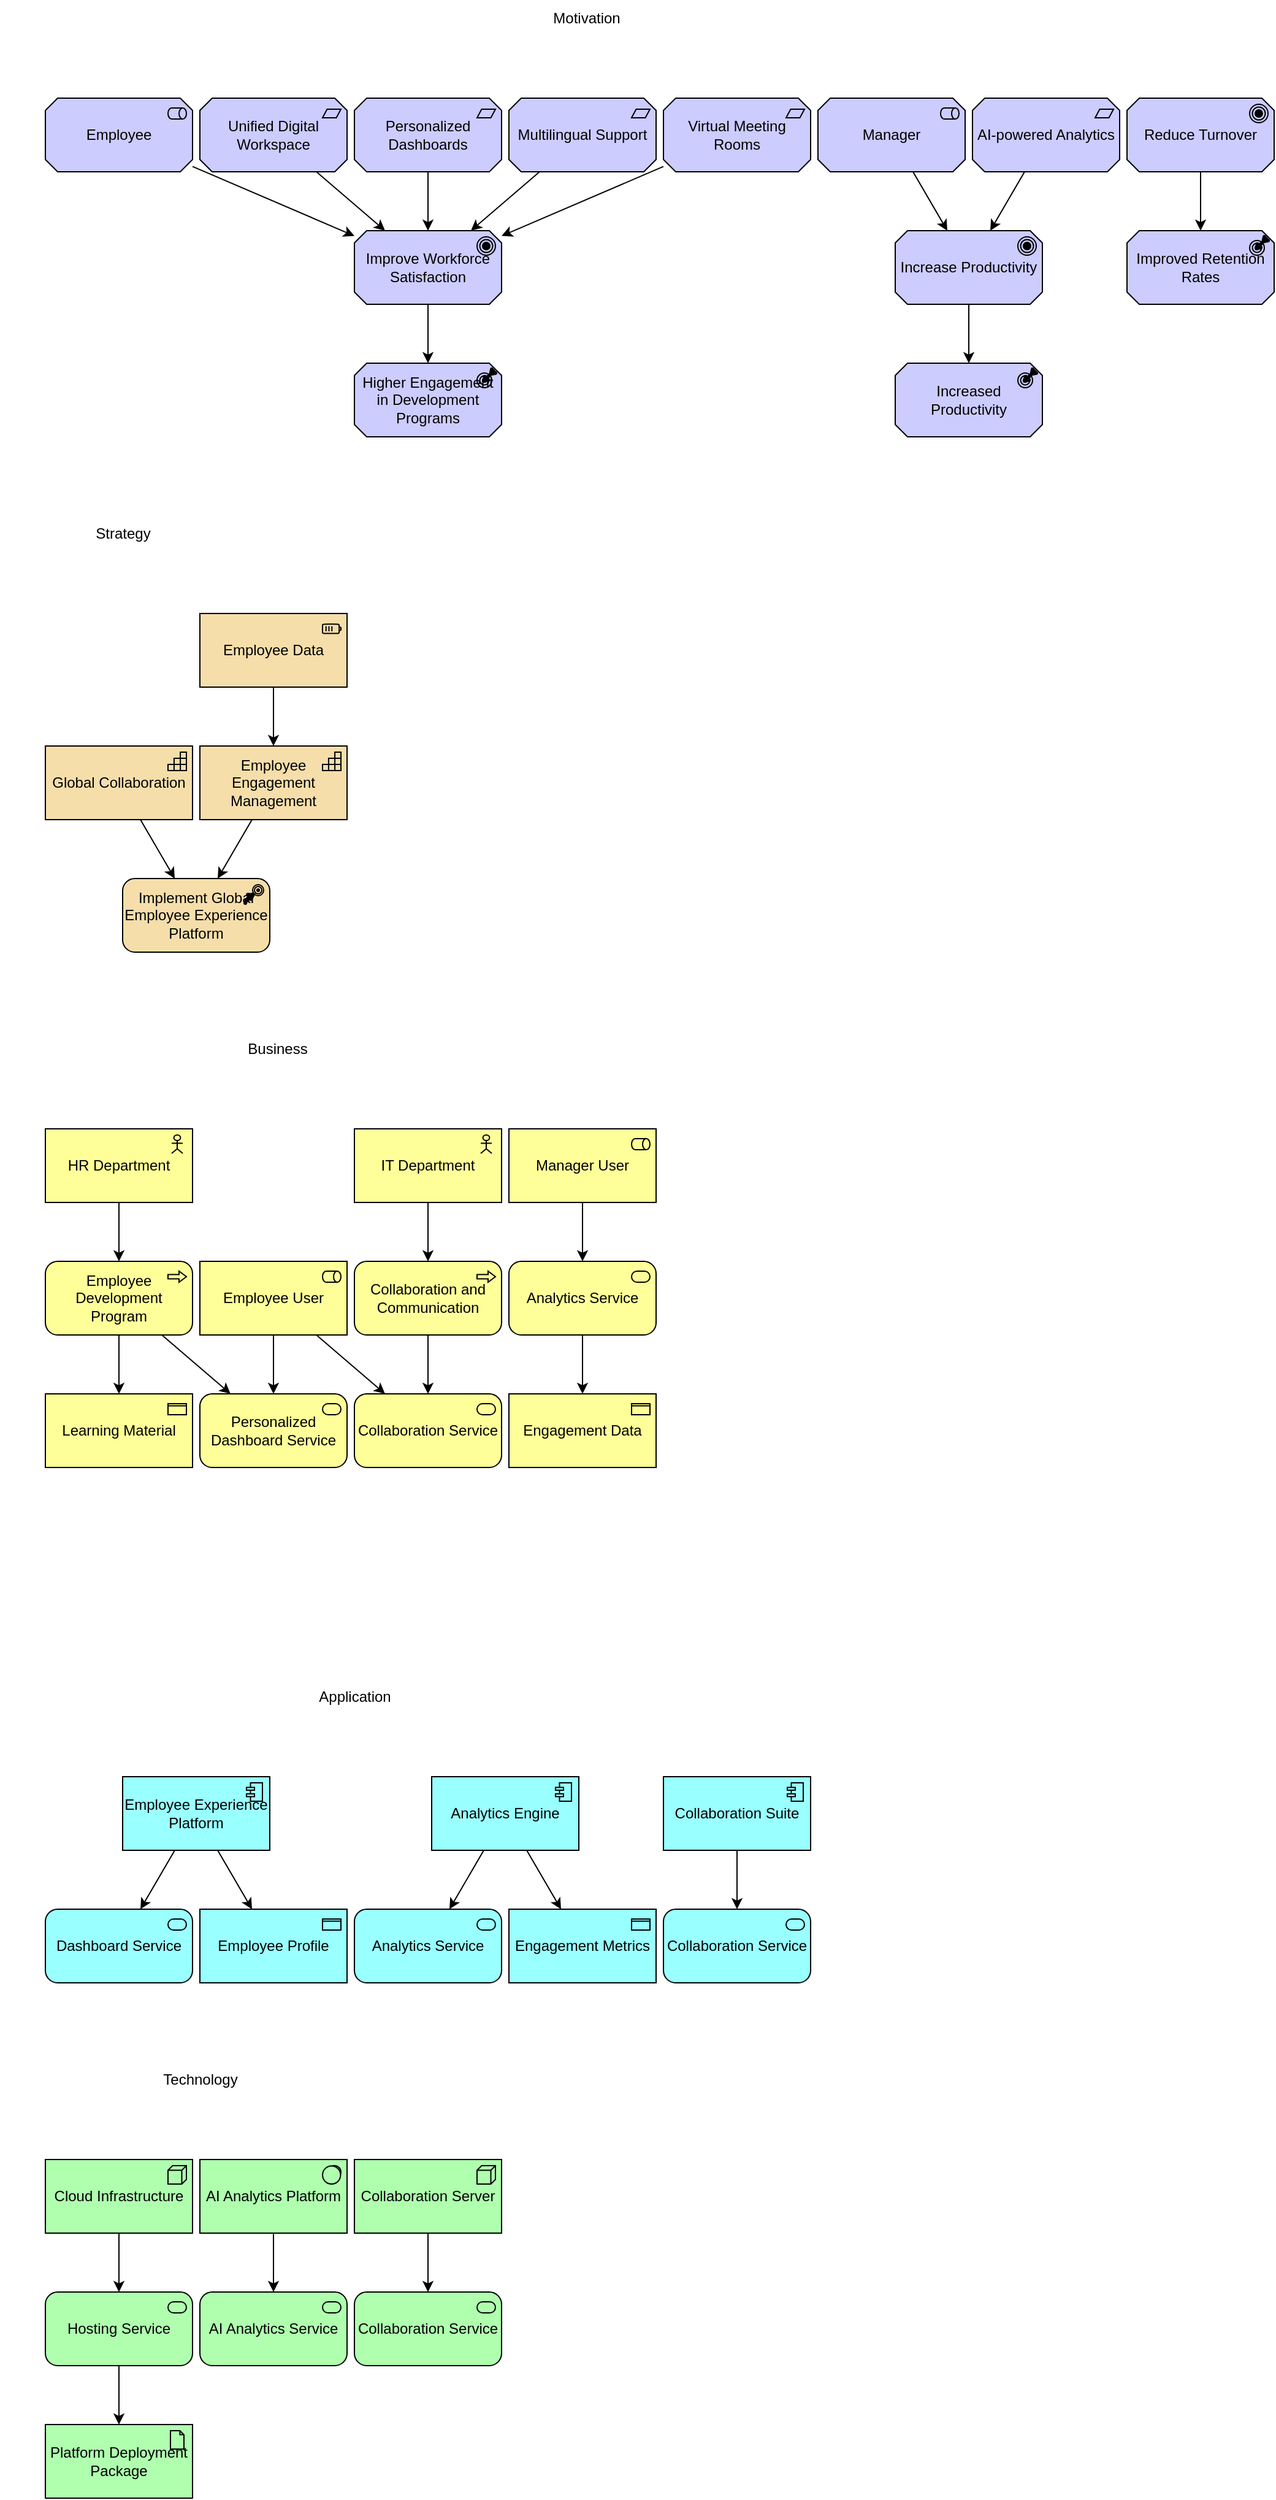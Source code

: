 <?xml version='1.0' encoding='UTF-8'?>
<mxfile version="1.0" encoding="UTF-8"><diagram name="ArchiMate Model" id="archimate_diagram"><mxGraphModel dx="1050" dy="522" grid="1" gridSize="10"><root><mxCell id="0" /><mxCell id="1" parent="0" /><mxCell id="label_Motivation" value="Motivation" style="text;html=1;align=center;verticalAlign=middle;resizable=0;points=[];" vertex="1" parent="1"><mxGeometry x="418.0" y="-264.0" width="200" height="30" as="geometry" /></mxCell><mxCell id="elem_mot1" value="Employee" style="html=1;outlineConnect=0;whiteSpace=wrap;fillColor=#CCCCFF;shape=mxgraph.archimate3.application;appType=role;archiType=oct;" vertex="1" parent="1"><mxGeometry x="77.0" y="-184.0" width="120" height="60" as="geometry" /></mxCell><mxCell id="elem_mot2" value="Manager" style="html=1;outlineConnect=0;whiteSpace=wrap;fillColor=#CCCCFF;shape=mxgraph.archimate3.application;appType=role;archiType=oct;" vertex="1" parent="1"><mxGeometry x="707.0" y="-184.0" width="120" height="60" as="geometry" /></mxCell><mxCell id="elem_mot3" value="Improve Workforce Satisfaction" style="html=1;outlineConnect=0;whiteSpace=wrap;fillColor=#CCCCFF;shape=mxgraph.archimate3.application;appType=goal;archiType=oct;" vertex="1" parent="1"><mxGeometry x="329.0" y="-76.0" width="120" height="60" as="geometry" /></mxCell><mxCell id="elem_mot4" value="Reduce Turnover" style="html=1;outlineConnect=0;whiteSpace=wrap;fillColor=#CCCCFF;shape=mxgraph.archimate3.application;appType=goal;archiType=oct;" vertex="1" parent="1"><mxGeometry x="959.0" y="-184.0" width="120" height="60" as="geometry" /></mxCell><mxCell id="elem_mot5" value="Increase Productivity" style="html=1;outlineConnect=0;whiteSpace=wrap;fillColor=#CCCCFF;shape=mxgraph.archimate3.application;appType=goal;archiType=oct;" vertex="1" parent="1"><mxGeometry x="770.0" y="-76.0" width="120" height="60" as="geometry" /></mxCell><mxCell id="elem_mot6" value="Unified Digital Workspace" style="html=1;outlineConnect=0;whiteSpace=wrap;fillColor=#CCCCFF;shape=mxgraph.archimate3.application;appType=requirement;archiType=oct;" vertex="1" parent="1"><mxGeometry x="203.0" y="-184.0" width="120" height="60" as="geometry" /></mxCell><mxCell id="elem_mot7" value="Personalized Dashboards" style="html=1;outlineConnect=0;whiteSpace=wrap;fillColor=#CCCCFF;shape=mxgraph.archimate3.application;appType=requirement;archiType=oct;" vertex="1" parent="1"><mxGeometry x="329.0" y="-184.0" width="120" height="60" as="geometry" /></mxCell><mxCell id="elem_mot8" value="AI-powered Analytics" style="html=1;outlineConnect=0;whiteSpace=wrap;fillColor=#CCCCFF;shape=mxgraph.archimate3.application;appType=requirement;archiType=oct;" vertex="1" parent="1"><mxGeometry x="833.0" y="-184.0" width="120" height="60" as="geometry" /></mxCell><mxCell id="elem_mot9" value="Multilingual Support" style="html=1;outlineConnect=0;whiteSpace=wrap;fillColor=#CCCCFF;shape=mxgraph.archimate3.application;appType=requirement;archiType=oct;" vertex="1" parent="1"><mxGeometry x="455.0" y="-184.0" width="120" height="60" as="geometry" /></mxCell><mxCell id="elem_mot10" value="Virtual Meeting Rooms" style="html=1;outlineConnect=0;whiteSpace=wrap;fillColor=#CCCCFF;shape=mxgraph.archimate3.application;appType=requirement;archiType=oct;" vertex="1" parent="1"><mxGeometry x="581.0" y="-184.0" width="120" height="60" as="geometry" /></mxCell><mxCell id="elem_mot11" value="Higher Engagement in Development Programs" style="html=1;outlineConnect=0;whiteSpace=wrap;fillColor=#CCCCFF;shape=mxgraph.archimate3.application;appType=outcome;archiType=oct;" vertex="1" parent="1"><mxGeometry x="329.0" y="32.0" width="120" height="60" as="geometry" /></mxCell><mxCell id="elem_mot12" value="Improved Retention Rates" style="html=1;outlineConnect=0;whiteSpace=wrap;fillColor=#CCCCFF;shape=mxgraph.archimate3.application;appType=outcome;archiType=oct;" vertex="1" parent="1"><mxGeometry x="959.0" y="-76.0" width="120" height="60" as="geometry" /></mxCell><mxCell id="elem_mot13" value="Increased Productivity" style="html=1;outlineConnect=0;whiteSpace=wrap;fillColor=#CCCCFF;shape=mxgraph.archimate3.application;appType=outcome;archiType=oct;" vertex="1" parent="1"><mxGeometry x="770.0" y="32.0" width="120" height="60" as="geometry" /></mxCell><mxCell id="conn_elem_mot1_elem_mot3" style="html=1;shape=mxgraph.archimate3.relationship;archiType=influence;" edge="1" source="elem_mot1" target="elem_mot3" parent="1"><mxGeometry relative="1" as="geometry" /></mxCell><mxCell id="conn_elem_mot2_elem_mot5" style="html=1;shape=mxgraph.archimate3.relationship;archiType=influence;" edge="1" source="elem_mot2" target="elem_mot5" parent="1"><mxGeometry relative="1" as="geometry" /></mxCell><mxCell id="conn_elem_mot3_elem_mot11" style="html=1;shape=mxgraph.archimate3.relationship;archiType=influence;" edge="1" source="elem_mot3" target="elem_mot11" parent="1"><mxGeometry relative="1" as="geometry" /></mxCell><mxCell id="conn_elem_mot4_elem_mot12" style="html=1;shape=mxgraph.archimate3.relationship;archiType=influence;" edge="1" source="elem_mot4" target="elem_mot12" parent="1"><mxGeometry relative="1" as="geometry" /></mxCell><mxCell id="conn_elem_mot5_elem_mot13" style="html=1;shape=mxgraph.archimate3.relationship;archiType=influence;" edge="1" source="elem_mot5" target="elem_mot13" parent="1"><mxGeometry relative="1" as="geometry" /></mxCell><mxCell id="conn_elem_mot6_elem_mot3" style="html=1;shape=mxgraph.archimate3.relationship;archiType=influence;" edge="1" source="elem_mot6" target="elem_mot3" parent="1"><mxGeometry relative="1" as="geometry" /></mxCell><mxCell id="conn_elem_mot7_elem_mot3" style="html=1;shape=mxgraph.archimate3.relationship;archiType=influence;" edge="1" source="elem_mot7" target="elem_mot3" parent="1"><mxGeometry relative="1" as="geometry" /></mxCell><mxCell id="conn_elem_mot8_elem_mot5" style="html=1;shape=mxgraph.archimate3.relationship;archiType=influence;" edge="1" source="elem_mot8" target="elem_mot5" parent="1"><mxGeometry relative="1" as="geometry" /></mxCell><mxCell id="conn_elem_mot9_elem_mot3" style="html=1;shape=mxgraph.archimate3.relationship;archiType=influence;" edge="1" source="elem_mot9" target="elem_mot3" parent="1"><mxGeometry relative="1" as="geometry" /></mxCell><mxCell id="conn_elem_mot10_elem_mot3" style="html=1;shape=mxgraph.archimate3.relationship;archiType=influence;" edge="1" source="elem_mot10" target="elem_mot3" parent="1"><mxGeometry relative="1" as="geometry" /></mxCell><mxCell id="label_Strategy" value="Strategy" style="text;html=1;align=center;verticalAlign=middle;resizable=0;points=[];" vertex="1" parent="1"><mxGeometry x="40.0" y="156.0" width="200" height="30" as="geometry" /></mxCell><mxCell id="elem_str1" value="Employee Engagement Management" style="html=1;outlineConnect=0;whiteSpace=wrap;fillColor=#F5DEAA;shape=mxgraph.archimate3.application;appType=capability;archiType=square;" vertex="1" parent="1"><mxGeometry x="203.0" y="344.0" width="120" height="60" as="geometry" /></mxCell><mxCell id="elem_str2" value="Global Collaboration" style="html=1;outlineConnect=0;whiteSpace=wrap;fillColor=#F5DEAA;shape=mxgraph.archimate3.application;appType=capability;archiType=square;" vertex="1" parent="1"><mxGeometry x="77.0" y="344.0" width="120" height="60" as="geometry" /></mxCell><mxCell id="elem_str3" value="Employee Data" style="html=1;outlineConnect=0;whiteSpace=wrap;fillColor=#F5DEAA;shape=mxgraph.archimate3.application;appType=resource;archiType=square;" vertex="1" parent="1"><mxGeometry x="203.0" y="236.0" width="120" height="60" as="geometry" /></mxCell><mxCell id="elem_str4" value="Implement Global Employee Experience Platform" style="html=1;outlineConnect=0;whiteSpace=wrap;fillColor=#F5DEAA;shape=mxgraph.archimate3.application;appType=course;archiType=rounded;" vertex="1" parent="1"><mxGeometry x="140.0" y="452.0" width="120" height="60" as="geometry" /></mxCell><mxCell id="conn_elem_str1_elem_str4" style="html=1;shape=mxgraph.archimate3.relationship;archiType=assignment;" edge="1" source="elem_str1" target="elem_str4" parent="1"><mxGeometry relative="1" as="geometry" /></mxCell><mxCell id="conn_elem_str2_elem_str4" style="html=1;shape=mxgraph.archimate3.relationship;archiType=assignment;" edge="1" source="elem_str2" target="elem_str4" parent="1"><mxGeometry relative="1" as="geometry" /></mxCell><mxCell id="conn_elem_str3_elem_str1" style="html=1;shape=mxgraph.archimate3.relationship;archiType=association;" edge="1" source="elem_str3" target="elem_str1" parent="1"><mxGeometry relative="1" as="geometry" /></mxCell><mxCell id="label_Business" value="Business" style="text;html=1;align=center;verticalAlign=middle;resizable=0;points=[];" vertex="1" parent="1"><mxGeometry x="166.0" y="576.0" width="200" height="30" as="geometry" /></mxCell><mxCell id="elem_bus1" value="HR Department" style="html=1;outlineConnect=0;whiteSpace=wrap;fillColor=#FFFF99;shape=mxgraph.archimate3.application;appType=actor;archiType=square;" vertex="1" parent="1"><mxGeometry x="77.0" y="656.0" width="120" height="60" as="geometry" /></mxCell><mxCell id="elem_bus2" value="IT Department" style="html=1;outlineConnect=0;whiteSpace=wrap;fillColor=#FFFF99;shape=mxgraph.archimate3.application;appType=actor;archiType=square;" vertex="1" parent="1"><mxGeometry x="329.0" y="656.0" width="120" height="60" as="geometry" /></mxCell><mxCell id="elem_bus3" value="Employee User" style="html=1;outlineConnect=0;whiteSpace=wrap;fillColor=#FFFF99;shape=mxgraph.archimate3.application;appType=role;archiType=square;" vertex="1" parent="1"><mxGeometry x="203.0" y="764.0" width="120" height="60" as="geometry" /></mxCell><mxCell id="elem_bus4" value="Manager User" style="html=1;outlineConnect=0;whiteSpace=wrap;fillColor=#FFFF99;shape=mxgraph.archimate3.application;appType=role;archiType=square;" vertex="1" parent="1"><mxGeometry x="455.0" y="656.0" width="120" height="60" as="geometry" /></mxCell><mxCell id="elem_bus5" value="Employee Development Program" style="html=1;outlineConnect=0;whiteSpace=wrap;fillColor=#FFFF99;shape=mxgraph.archimate3.application;appType=proc;archiType=rounded;" vertex="1" parent="1"><mxGeometry x="77.0" y="764.0" width="120" height="60" as="geometry" /></mxCell><mxCell id="elem_bus6" value="Collaboration and Communication" style="html=1;outlineConnect=0;whiteSpace=wrap;fillColor=#FFFF99;shape=mxgraph.archimate3.application;appType=proc;archiType=rounded;" vertex="1" parent="1"><mxGeometry x="329.0" y="764.0" width="120" height="60" as="geometry" /></mxCell><mxCell id="elem_bus7" value="Personalized Dashboard Service" style="html=1;outlineConnect=0;whiteSpace=wrap;fillColor=#FFFF99;shape=mxgraph.archimate3.application;appType=serv;archiType=rounded;" vertex="1" parent="1"><mxGeometry x="203.0" y="872.0" width="120" height="60" as="geometry" /></mxCell><mxCell id="elem_bus8" value="Analytics Service" style="html=1;outlineConnect=0;whiteSpace=wrap;fillColor=#FFFF99;shape=mxgraph.archimate3.application;appType=serv;archiType=rounded;" vertex="1" parent="1"><mxGeometry x="455.0" y="764.0" width="120" height="60" as="geometry" /></mxCell><mxCell id="elem_bus9" value="Collaboration Service" style="html=1;outlineConnect=0;whiteSpace=wrap;fillColor=#FFFF99;shape=mxgraph.archimate3.application;appType=serv;archiType=rounded;" vertex="1" parent="1"><mxGeometry x="329.0" y="872.0" width="120" height="60" as="geometry" /></mxCell><mxCell id="elem_bus10" value="Learning Material" style="html=1;outlineConnect=0;whiteSpace=wrap;fillColor=#FFFF99;shape=mxgraph.archimate3.application;appType=passive;archiType=square;" vertex="1" parent="1"><mxGeometry x="77.0" y="872.0" width="120" height="60" as="geometry" /></mxCell><mxCell id="elem_bus11" value="Engagement Data" style="html=1;outlineConnect=0;whiteSpace=wrap;fillColor=#FFFF99;shape=mxgraph.archimate3.application;appType=passive;archiType=square;" vertex="1" parent="1"><mxGeometry x="455.0" y="872.0" width="120" height="60" as="geometry" /></mxCell><mxCell id="conn_elem_bus1_elem_bus5" style="html=1;shape=mxgraph.archimate3.relationship;archiType=assignment;" edge="1" source="elem_bus1" target="elem_bus5" parent="1"><mxGeometry relative="1" as="geometry" /></mxCell><mxCell id="conn_elem_bus2_elem_bus6" style="html=1;shape=mxgraph.archimate3.relationship;archiType=assignment;" edge="1" source="elem_bus2" target="elem_bus6" parent="1"><mxGeometry relative="1" as="geometry" /></mxCell><mxCell id="conn_elem_bus3_elem_bus7" style="html=1;shape=mxgraph.archimate3.relationship;archiType=access;" edge="1" source="elem_bus3" target="elem_bus7" parent="1"><mxGeometry relative="1" as="geometry" /></mxCell><mxCell id="conn_elem_bus3_elem_bus9" style="html=1;shape=mxgraph.archimate3.relationship;archiType=access;" edge="1" source="elem_bus3" target="elem_bus9" parent="1"><mxGeometry relative="1" as="geometry" /></mxCell><mxCell id="conn_elem_bus4_elem_bus8" style="html=1;shape=mxgraph.archimate3.relationship;archiType=access;" edge="1" source="elem_bus4" target="elem_bus8" parent="1"><mxGeometry relative="1" as="geometry" /></mxCell><mxCell id="conn_elem_bus5_elem_bus7" style="html=1;shape=mxgraph.archimate3.relationship;archiType=serving;" edge="1" source="elem_bus5" target="elem_bus7" parent="1"><mxGeometry relative="1" as="geometry" /></mxCell><mxCell id="conn_elem_bus5_elem_bus10" style="html=1;shape=mxgraph.archimate3.relationship;archiType=access;" edge="1" source="elem_bus5" target="elem_bus10" parent="1"><mxGeometry relative="1" as="geometry" /></mxCell><mxCell id="conn_elem_bus6_elem_bus9" style="html=1;shape=mxgraph.archimate3.relationship;archiType=serving;" edge="1" source="elem_bus6" target="elem_bus9" parent="1"><mxGeometry relative="1" as="geometry" /></mxCell><mxCell id="conn_elem_bus8_elem_bus11" style="html=1;shape=mxgraph.archimate3.relationship;archiType=access;" edge="1" source="elem_bus8" target="elem_bus11" parent="1"><mxGeometry relative="1" as="geometry" /></mxCell><mxCell id="label_Application" value="Application" style="text;html=1;align=center;verticalAlign=middle;resizable=0;points=[];" vertex="1" parent="1"><mxGeometry x="229.0" y="1104.0" width="200" height="30" as="geometry" /></mxCell><mxCell id="elem_app1" value="Employee Experience Platform" style="html=1;outlineConnect=0;whiteSpace=wrap;fillColor=#99ffff;shape=mxgraph.archimate3.application;appType=comp;archiType=square;" vertex="1" parent="1"><mxGeometry x="140.0" y="1184.0" width="120" height="60" as="geometry" /></mxCell><mxCell id="elem_app2" value="Analytics Engine" style="html=1;outlineConnect=0;whiteSpace=wrap;fillColor=#99ffff;shape=mxgraph.archimate3.application;appType=comp;archiType=square;" vertex="1" parent="1"><mxGeometry x="392.0" y="1184.0" width="120" height="60" as="geometry" /></mxCell><mxCell id="elem_app3" value="Collaboration Suite" style="html=1;outlineConnect=0;whiteSpace=wrap;fillColor=#99ffff;shape=mxgraph.archimate3.application;appType=comp;archiType=square;" vertex="1" parent="1"><mxGeometry x="581.0" y="1184.0" width="120" height="60" as="geometry" /></mxCell><mxCell id="elem_app4" value="Dashboard Service" style="html=1;outlineConnect=0;whiteSpace=wrap;fillColor=#99ffff;shape=mxgraph.archimate3.application;appType=serv;archiType=rounded;" vertex="1" parent="1"><mxGeometry x="77.0" y="1292.0" width="120" height="60" as="geometry" /></mxCell><mxCell id="elem_app5" value="Analytics Service" style="html=1;outlineConnect=0;whiteSpace=wrap;fillColor=#99ffff;shape=mxgraph.archimate3.application;appType=serv;archiType=rounded;" vertex="1" parent="1"><mxGeometry x="329.0" y="1292.0" width="120" height="60" as="geometry" /></mxCell><mxCell id="elem_app6" value="Collaboration Service" style="html=1;outlineConnect=0;whiteSpace=wrap;fillColor=#99ffff;shape=mxgraph.archimate3.application;appType=serv;archiType=rounded;" vertex="1" parent="1"><mxGeometry x="581.0" y="1292.0" width="120" height="60" as="geometry" /></mxCell><mxCell id="elem_app7" value="Employee Profile" style="html=1;outlineConnect=0;whiteSpace=wrap;fillColor=#99ffff;shape=mxgraph.archimate3.application;appType=passive;archiType=square;" vertex="1" parent="1"><mxGeometry x="203.0" y="1292.0" width="120" height="60" as="geometry" /></mxCell><mxCell id="elem_app8" value="Engagement Metrics" style="html=1;outlineConnect=0;whiteSpace=wrap;fillColor=#99ffff;shape=mxgraph.archimate3.application;appType=passive;archiType=square;" vertex="1" parent="1"><mxGeometry x="455.0" y="1292.0" width="120" height="60" as="geometry" /></mxCell><mxCell id="conn_elem_app1_elem_app4" style="html=1;shape=mxgraph.archimate3.relationship;archiType=serving;" edge="1" source="elem_app1" target="elem_app4" parent="1"><mxGeometry relative="1" as="geometry" /></mxCell><mxCell id="conn_elem_app2_elem_app5" style="html=1;shape=mxgraph.archimate3.relationship;archiType=serving;" edge="1" source="elem_app2" target="elem_app5" parent="1"><mxGeometry relative="1" as="geometry" /></mxCell><mxCell id="conn_elem_app3_elem_app6" style="html=1;shape=mxgraph.archimate3.relationship;archiType=serving;" edge="1" source="elem_app3" target="elem_app6" parent="1"><mxGeometry relative="1" as="geometry" /></mxCell><mxCell id="conn_elem_app1_elem_app7" style="html=1;shape=mxgraph.archimate3.relationship;archiType=access;" edge="1" source="elem_app1" target="elem_app7" parent="1"><mxGeometry relative="1" as="geometry" /></mxCell><mxCell id="conn_elem_app2_elem_app8" style="html=1;shape=mxgraph.archimate3.relationship;archiType=access;" edge="1" source="elem_app2" target="elem_app8" parent="1"><mxGeometry relative="1" as="geometry" /></mxCell><mxCell id="label_Technology" value="Technology" style="text;html=1;align=center;verticalAlign=middle;resizable=0;points=[];" vertex="1" parent="1"><mxGeometry x="103.0" y="1416.0" width="200" height="30" as="geometry" /></mxCell><mxCell id="elem_tec1" value="Cloud Infrastructure" style="html=1;outlineConnect=0;whiteSpace=wrap;fillColor=#AFFFAF;shape=mxgraph.archimate3.application;appType=node;archiType=square;" vertex="1" parent="1"><mxGeometry x="77.0" y="1496.0" width="120" height="60" as="geometry" /></mxCell><mxCell id="elem_tec2" value="AI Analytics Platform" style="html=1;outlineConnect=0;whiteSpace=wrap;fillColor=#AFFFAF;shape=mxgraph.archimate3.application;appType=sysSw;archiType=square;" vertex="1" parent="1"><mxGeometry x="203.0" y="1496.0" width="120" height="60" as="geometry" /></mxCell><mxCell id="elem_tec3" value="Collaboration Server" style="html=1;outlineConnect=0;whiteSpace=wrap;fillColor=#AFFFAF;shape=mxgraph.archimate3.application;appType=node;archiType=square;" vertex="1" parent="1"><mxGeometry x="329.0" y="1496.0" width="120" height="60" as="geometry" /></mxCell><mxCell id="elem_tec4" value="Hosting Service" style="html=1;outlineConnect=0;whiteSpace=wrap;fillColor=#AFFFAF;shape=mxgraph.archimate3.application;appType=serv;archiType=rounded;" vertex="1" parent="1"><mxGeometry x="77.0" y="1604.0" width="120" height="60" as="geometry" /></mxCell><mxCell id="elem_tec5" value="AI Analytics Service" style="html=1;outlineConnect=0;whiteSpace=wrap;fillColor=#AFFFAF;shape=mxgraph.archimate3.application;appType=serv;archiType=rounded;" vertex="1" parent="1"><mxGeometry x="203.0" y="1604.0" width="120" height="60" as="geometry" /></mxCell><mxCell id="elem_tec6" value="Collaboration Service" style="html=1;outlineConnect=0;whiteSpace=wrap;fillColor=#AFFFAF;shape=mxgraph.archimate3.application;appType=serv;archiType=rounded;" vertex="1" parent="1"><mxGeometry x="329.0" y="1604.0" width="120" height="60" as="geometry" /></mxCell><mxCell id="elem_tec7" value="Platform Deployment Package" style="html=1;outlineConnect=0;whiteSpace=wrap;fillColor=#AFFFAF;shape=mxgraph.archimate3.application;appType=artifact;archiType=square;" vertex="1" parent="1"><mxGeometry x="77.0" y="1712.0" width="120" height="60" as="geometry" /></mxCell><mxCell id="conn_elem_tec1_elem_tec4" style="html=1;shape=mxgraph.archimate3.relationship;archiType=serving;" edge="1" source="elem_tec1" target="elem_tec4" parent="1"><mxGeometry relative="1" as="geometry" /></mxCell><mxCell id="conn_elem_tec2_elem_tec5" style="html=1;shape=mxgraph.archimate3.relationship;archiType=serving;" edge="1" source="elem_tec2" target="elem_tec5" parent="1"><mxGeometry relative="1" as="geometry" /></mxCell><mxCell id="conn_elem_tec3_elem_tec6" style="html=1;shape=mxgraph.archimate3.relationship;archiType=serving;" edge="1" source="elem_tec3" target="elem_tec6" parent="1"><mxGeometry relative="1" as="geometry" /></mxCell><mxCell id="conn_elem_tec4_elem_tec7" style="html=1;shape=mxgraph.archimate3.relationship;archiType=assignment;" edge="1" source="elem_tec4" target="elem_tec7" parent="1"><mxGeometry relative="1" as="geometry" /></mxCell></root></mxGraphModel></diagram></mxfile>